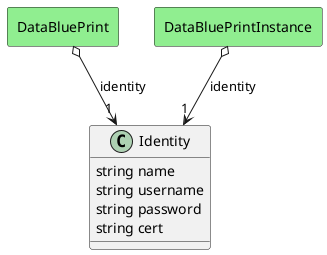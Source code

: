 @startuml

class "Identity" as Model {
 string name
 string username
 string password
 string cert

 
}



    rectangle "DataBluePrint" as DataBluePrint #lightgreen {
    }
    
        DataBluePrint   o--> "1" Model : "identity"
    
    rectangle "DataBluePrintInstance" as DataBluePrintInstance #lightgreen {
    }
    
        DataBluePrintInstance   o--> "1" Model : "identity"
    

@enduml
